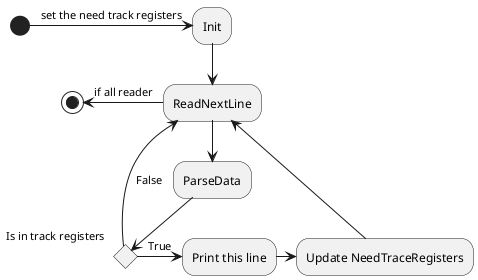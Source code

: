 @startuml

(*) -right-> [set the need track registers]Init
--> ReadNextLine
--> ParseData
if "Is in track registers" then
    -right-> [True] "Print this line"
    -right-> Update NeedTraceRegisters
    --> ReadNextLine
else
    -left-> [False] ReadNextLine
endif

-left->[if all reader](*)
@enduml